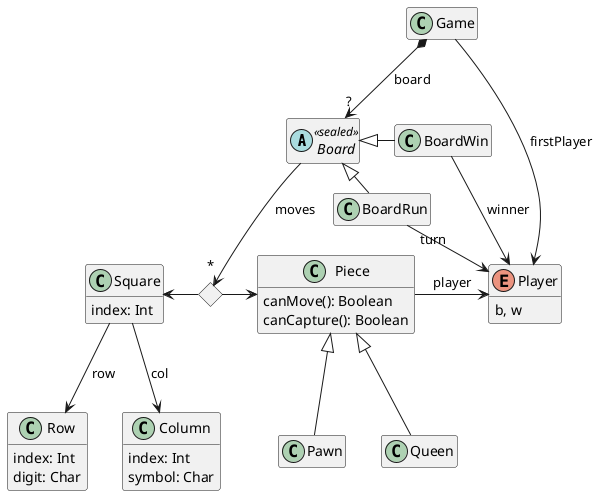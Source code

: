@startuml

hide empty members

abstract class Board <<sealed>>
class BoardRun
class BoardWin

Board <|--right BoardRun
Board <|--left BoardWin

Player <--left BoardRun : turn
Player <--up BoardWin : winner

class Square {
    index: Int
}
Square --> Row : row
Square --> Column : col

class Row {
    index: Int
    digit: Char
}

class Column {
    index: Int
    symbol: Char
}

class Piece {
    canMove(): Boolean
    canCapture(): Boolean
}

class Pawn
class Queen

<>moves
Board --down> "*"moves : moves
moves -left> Square
moves -right> Piece

Piece -> Player : player
Pawn -up-|> Piece
Queen -up-|> Piece


enum Player{
    b, w
}

class Game
Player <--left Game : firstPlayer
Game *--> "?"Board : board

@enduml